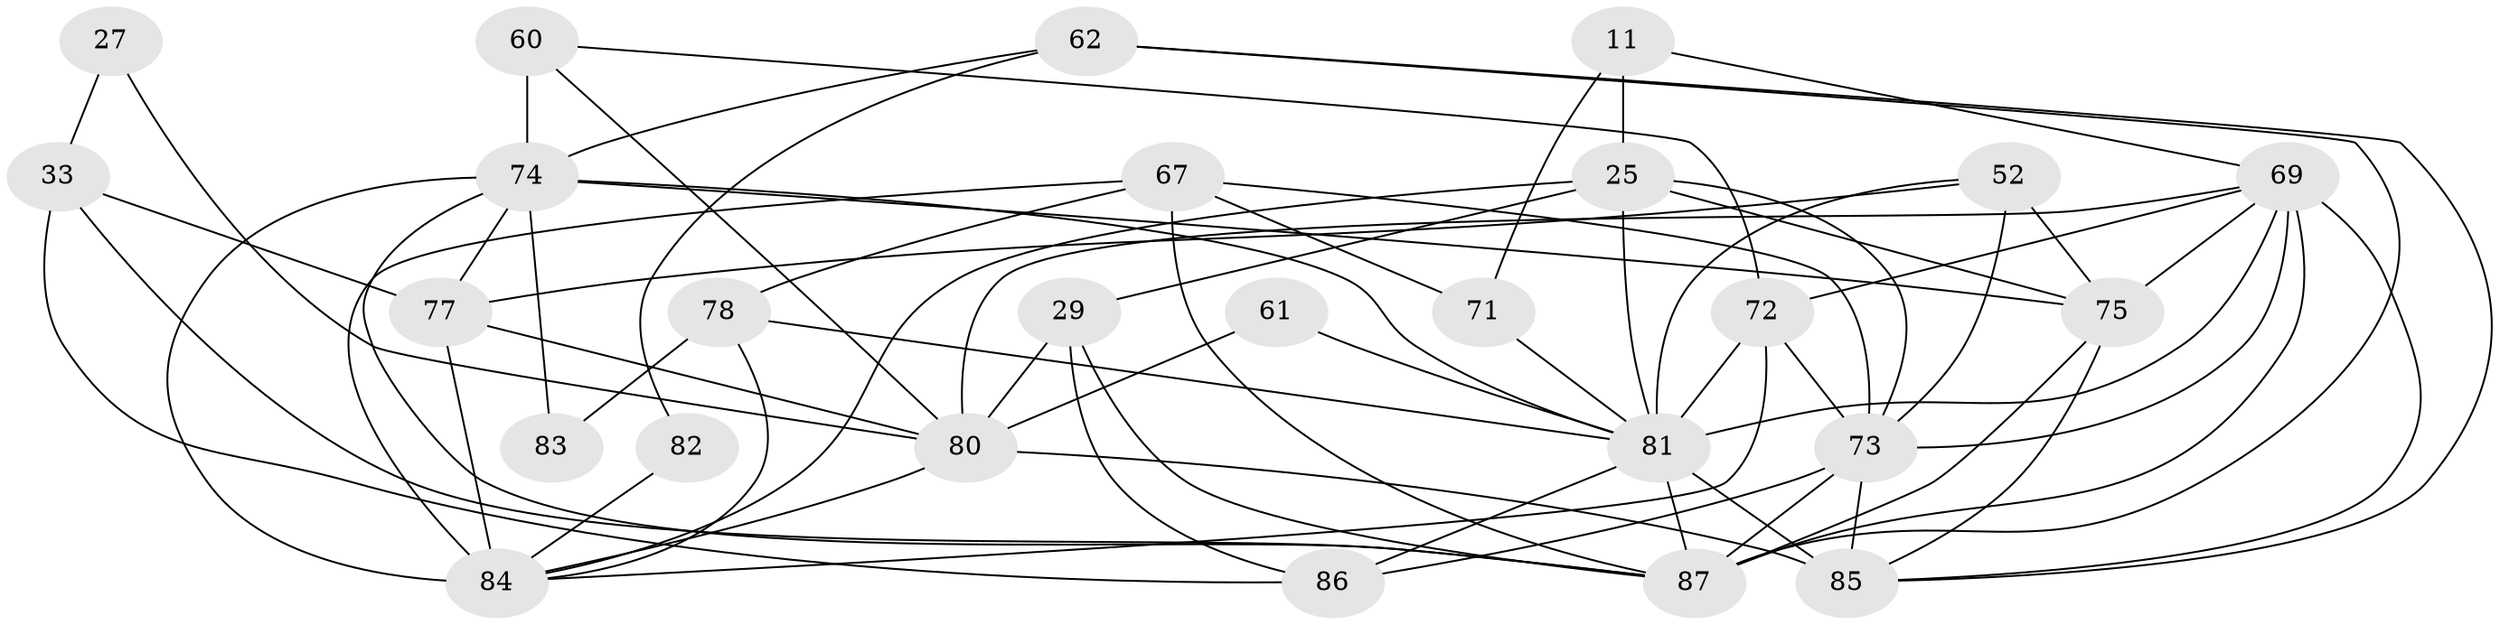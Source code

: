 // original degree distribution, {3: 0.25287356321839083, 5: 0.13793103448275862, 4: 0.3333333333333333, 2: 0.12643678160919541, 6: 0.10344827586206896, 7: 0.034482758620689655, 9: 0.011494252873563218}
// Generated by graph-tools (version 1.1) at 2025/54/03/04/25 21:54:33]
// undirected, 26 vertices, 67 edges
graph export_dot {
graph [start="1"]
  node [color=gray90,style=filled];
  11;
  25 [super="+14"];
  27;
  29;
  33 [super="+9"];
  52 [super="+1"];
  60;
  61;
  62;
  67 [super="+49+59+63"];
  69 [super="+12+40+21"];
  71 [super="+45"];
  72 [super="+53+56"];
  73 [super="+70"];
  74 [super="+43+44"];
  75 [super="+19+65"];
  77;
  78 [super="+37+55"];
  80 [super="+26+79"];
  81 [super="+38+76"];
  82;
  83;
  84 [super="+36+47"];
  85 [super="+15+46+30+50"];
  86;
  87 [super="+41+68"];
  11 -- 71;
  11 -- 25;
  11 -- 69;
  25 -- 29;
  25 -- 75 [weight=2];
  25 -- 73 [weight=2];
  25 -- 81 [weight=2];
  25 -- 84;
  27 -- 33;
  27 -- 80;
  29 -- 86;
  29 -- 87;
  29 -- 80;
  33 -- 86 [weight=2];
  33 -- 77 [weight=2];
  33 -- 87;
  52 -- 77;
  52 -- 75 [weight=3];
  52 -- 81 [weight=2];
  52 -- 73;
  60 -- 74 [weight=3];
  60 -- 72;
  60 -- 80;
  61 -- 80;
  61 -- 81;
  62 -- 82;
  62 -- 74;
  62 -- 85;
  62 -- 87;
  67 -- 71 [weight=3];
  67 -- 84 [weight=4];
  67 -- 87 [weight=2];
  67 -- 73 [weight=3];
  67 -- 78;
  69 -- 73 [weight=2];
  69 -- 72;
  69 -- 75 [weight=2];
  69 -- 81;
  69 -- 85 [weight=2];
  69 -- 87 [weight=4];
  69 -- 80;
  71 -- 81 [weight=3];
  72 -- 84;
  72 -- 81;
  72 -- 73 [weight=2];
  73 -- 85 [weight=4];
  73 -- 86;
  73 -- 87;
  74 -- 83;
  74 -- 77;
  74 -- 81;
  74 -- 75;
  74 -- 87;
  74 -- 84;
  75 -- 85;
  75 -- 87 [weight=3];
  77 -- 84;
  77 -- 80;
  78 -- 81 [weight=3];
  78 -- 83;
  78 -- 84;
  80 -- 85 [weight=2];
  80 -- 84 [weight=2];
  81 -- 86 [weight=2];
  81 -- 85 [weight=6];
  81 -- 87 [weight=4];
  82 -- 84;
}
